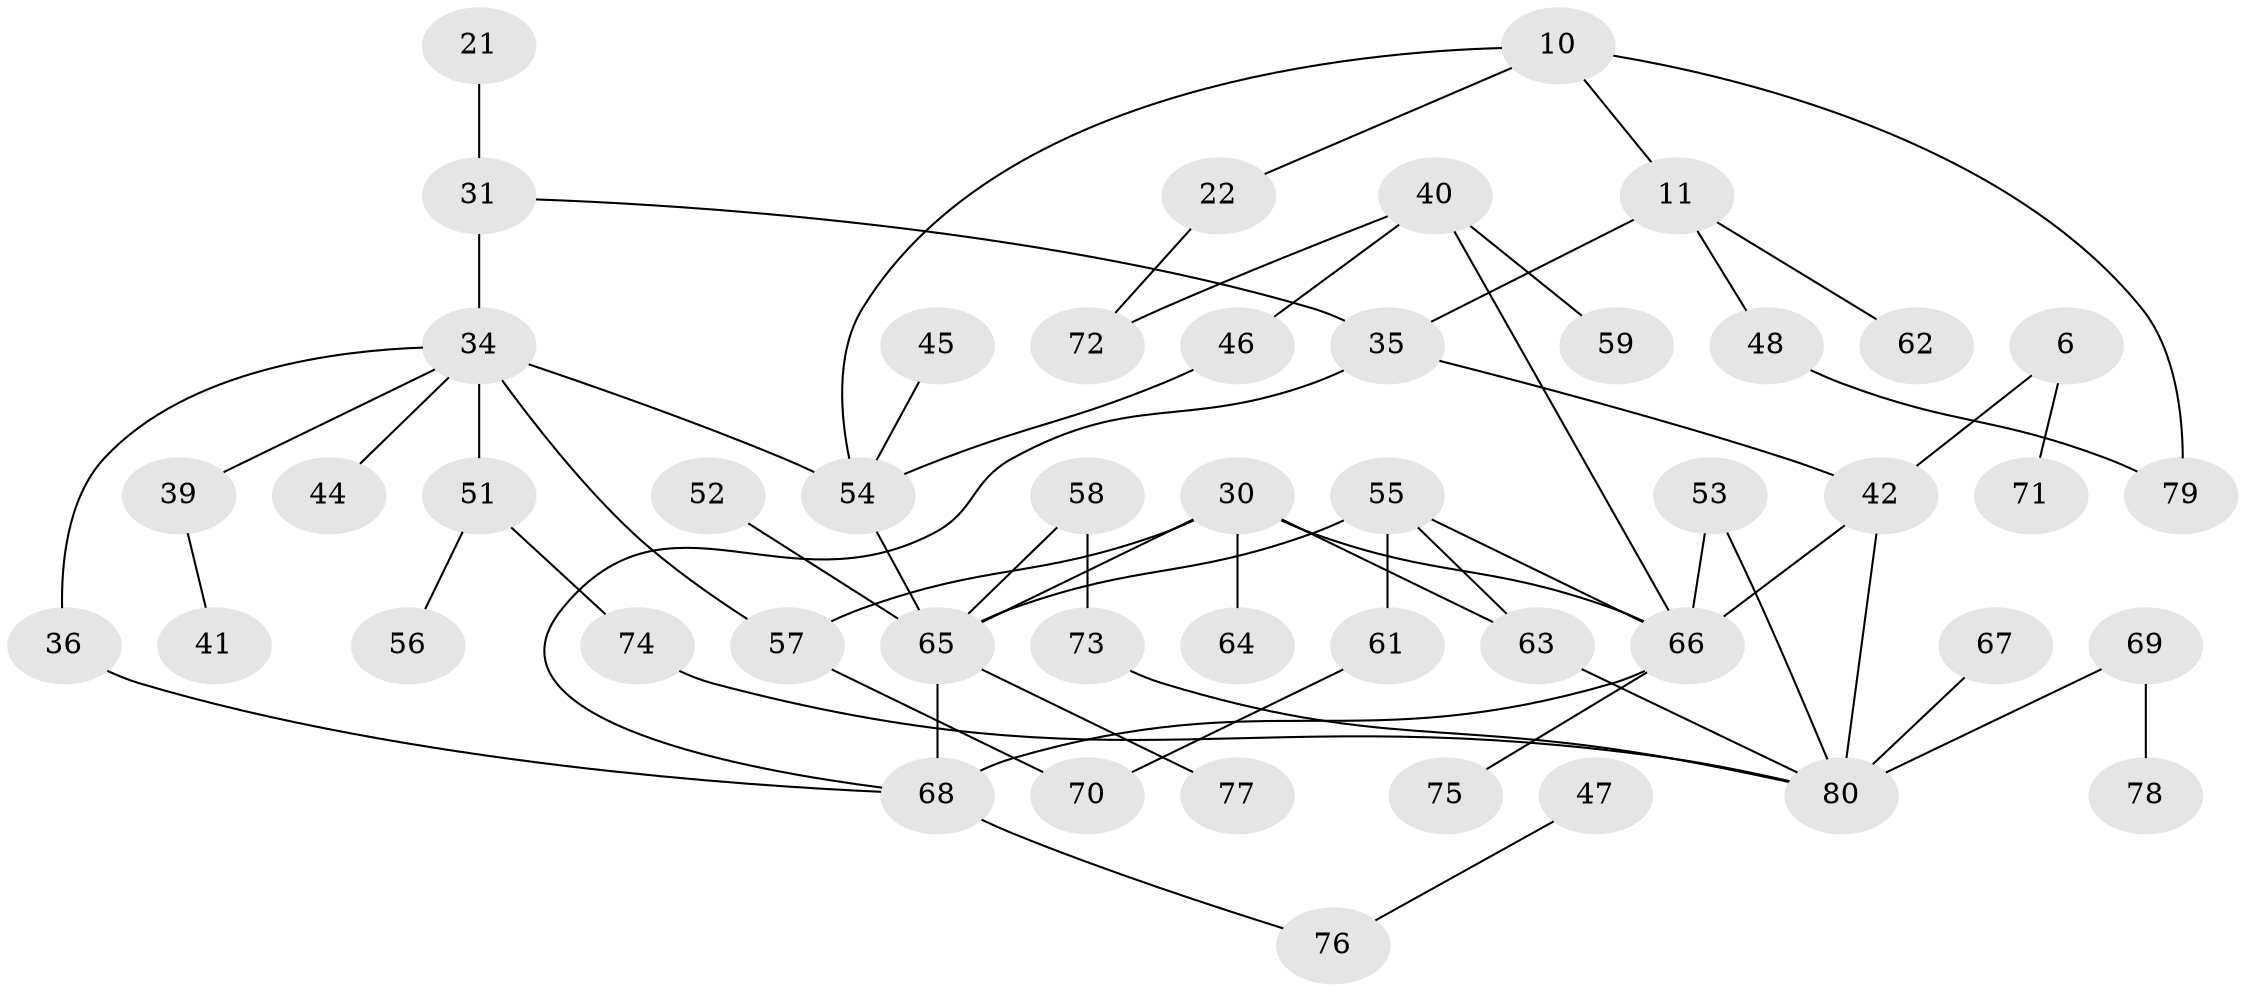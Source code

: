 // original degree distribution, {5: 0.05, 6: 0.025, 2: 0.325, 4: 0.15, 3: 0.1625, 1: 0.275, 7: 0.0125}
// Generated by graph-tools (version 1.1) at 2025/45/03/04/25 21:45:50]
// undirected, 48 vertices, 63 edges
graph export_dot {
graph [start="1"]
  node [color=gray90,style=filled];
  6;
  10;
  11;
  21;
  22;
  30 [super="+27"];
  31 [super="+15"];
  34 [super="+26"];
  35 [super="+2+23"];
  36 [super="+19"];
  39;
  40;
  41;
  42 [super="+38"];
  44;
  45;
  46;
  47;
  48;
  51;
  52;
  53;
  54 [super="+8+37"];
  55;
  56;
  57;
  58;
  59;
  61;
  62;
  63 [super="+49"];
  64;
  65 [super="+28+33"];
  66 [super="+12+50"];
  67;
  68 [super="+7"];
  69 [super="+43"];
  70;
  71;
  72;
  73 [super="+32"];
  74;
  75;
  76 [super="+25"];
  77;
  78;
  79;
  80 [super="+24+60"];
  6 -- 71;
  6 -- 42;
  10 -- 11;
  10 -- 22;
  10 -- 79;
  10 -- 54;
  11 -- 35;
  11 -- 48;
  11 -- 62;
  21 -- 31;
  22 -- 72;
  30 -- 64;
  30 -- 65;
  30 -- 57;
  30 -- 63;
  30 -- 66;
  31 -- 34 [weight=2];
  31 -- 35;
  34 -- 51;
  34 -- 57;
  34 -- 54;
  34 -- 36;
  34 -- 44;
  34 -- 39;
  35 -- 42;
  35 -- 68;
  36 -- 68;
  39 -- 41;
  40 -- 46;
  40 -- 59;
  40 -- 72;
  40 -- 66;
  42 -- 66;
  42 -- 80 [weight=3];
  45 -- 54;
  46 -- 54;
  47 -- 76;
  48 -- 79;
  51 -- 56;
  51 -- 74;
  52 -- 65;
  53 -- 80;
  53 -- 66;
  54 -- 65;
  55 -- 61;
  55 -- 63;
  55 -- 65;
  55 -- 66;
  57 -- 70;
  58 -- 65;
  58 -- 73;
  61 -- 70;
  63 -- 80;
  65 -- 68 [weight=2];
  65 -- 77;
  66 -- 68;
  66 -- 75;
  67 -- 80;
  68 -- 76;
  69 -- 80;
  69 -- 78;
  73 -- 80 [weight=2];
  74 -- 80;
}
